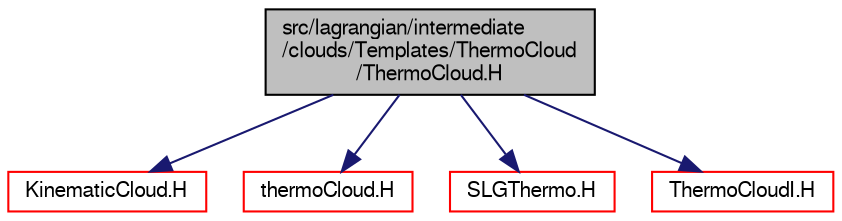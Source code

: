 digraph "src/lagrangian/intermediate/clouds/Templates/ThermoCloud/ThermoCloud.H"
{
  bgcolor="transparent";
  edge [fontname="FreeSans",fontsize="10",labelfontname="FreeSans",labelfontsize="10"];
  node [fontname="FreeSans",fontsize="10",shape=record];
  Node0 [label="src/lagrangian/intermediate\l/clouds/Templates/ThermoCloud\l/ThermoCloud.H",height=0.2,width=0.4,color="black", fillcolor="grey75", style="filled", fontcolor="black"];
  Node0 -> Node1 [color="midnightblue",fontsize="10",style="solid",fontname="FreeSans"];
  Node1 [label="KinematicCloud.H",height=0.2,width=0.4,color="red",URL="$a05201.html"];
  Node0 -> Node393 [color="midnightblue",fontsize="10",style="solid",fontname="FreeSans"];
  Node393 [label="thermoCloud.H",height=0.2,width=0.4,color="red",URL="$a05159.html"];
  Node0 -> Node394 [color="midnightblue",fontsize="10",style="solid",fontname="FreeSans"];
  Node394 [label="SLGThermo.H",height=0.2,width=0.4,color="red",URL="$a16253.html"];
  Node0 -> Node411 [color="midnightblue",fontsize="10",style="solid",fontname="FreeSans"];
  Node411 [label="ThermoCloudI.H",height=0.2,width=0.4,color="red",URL="$a05240.html"];
}
